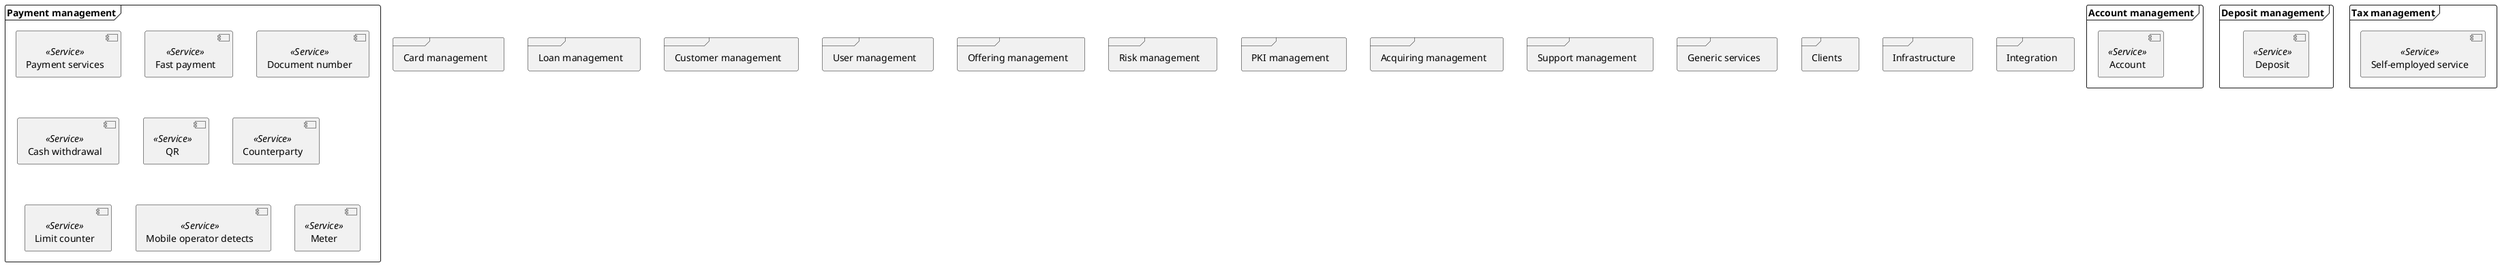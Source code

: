 @startuml components-library

frame "Payment management" {
    component "Payment services" as PaymentServices <<Service>>
    component "Fast payment" as FastPayment <<Service>>
    component "Document number" as DocumentNumber <<Service>>
    component "Cash withdrawal" as CashWithdrawal <<Service>>
    component "QR" as QR <<Service>>
    component "Counterparty" as Counterparty <<Service>>
    component "Limit counter" as LimitCounter <<Service>>
    component "Mobile operator detects" as MobileOperatorDetects <<Service>>
    component "Meter" as Meter <<Service>>
}

frame "Account management" {
    component "Account" as Account <<Service>>
}

frame "Deposit management" {
    component "Deposit" as Deposit <<Service>>
}

frame "Card management" {

}

frame "Loan management" {

}

frame "Customer management" {

}

frame "User management" {

}

frame "Offering management" {

}

frame "Risk management" {

}

frame "PKI management" {

}

frame "Acquiring management" {

}

frame "Support management" {

}

frame "Generic services" {

}

frame "Tax management" {
    component "Self-employed service" as SelfEmplService <<Service>>
}


'Technical layer

frame "Clients" {

}

frame "Infrastructure" {

}

frame "Integration" {

}

@enduml